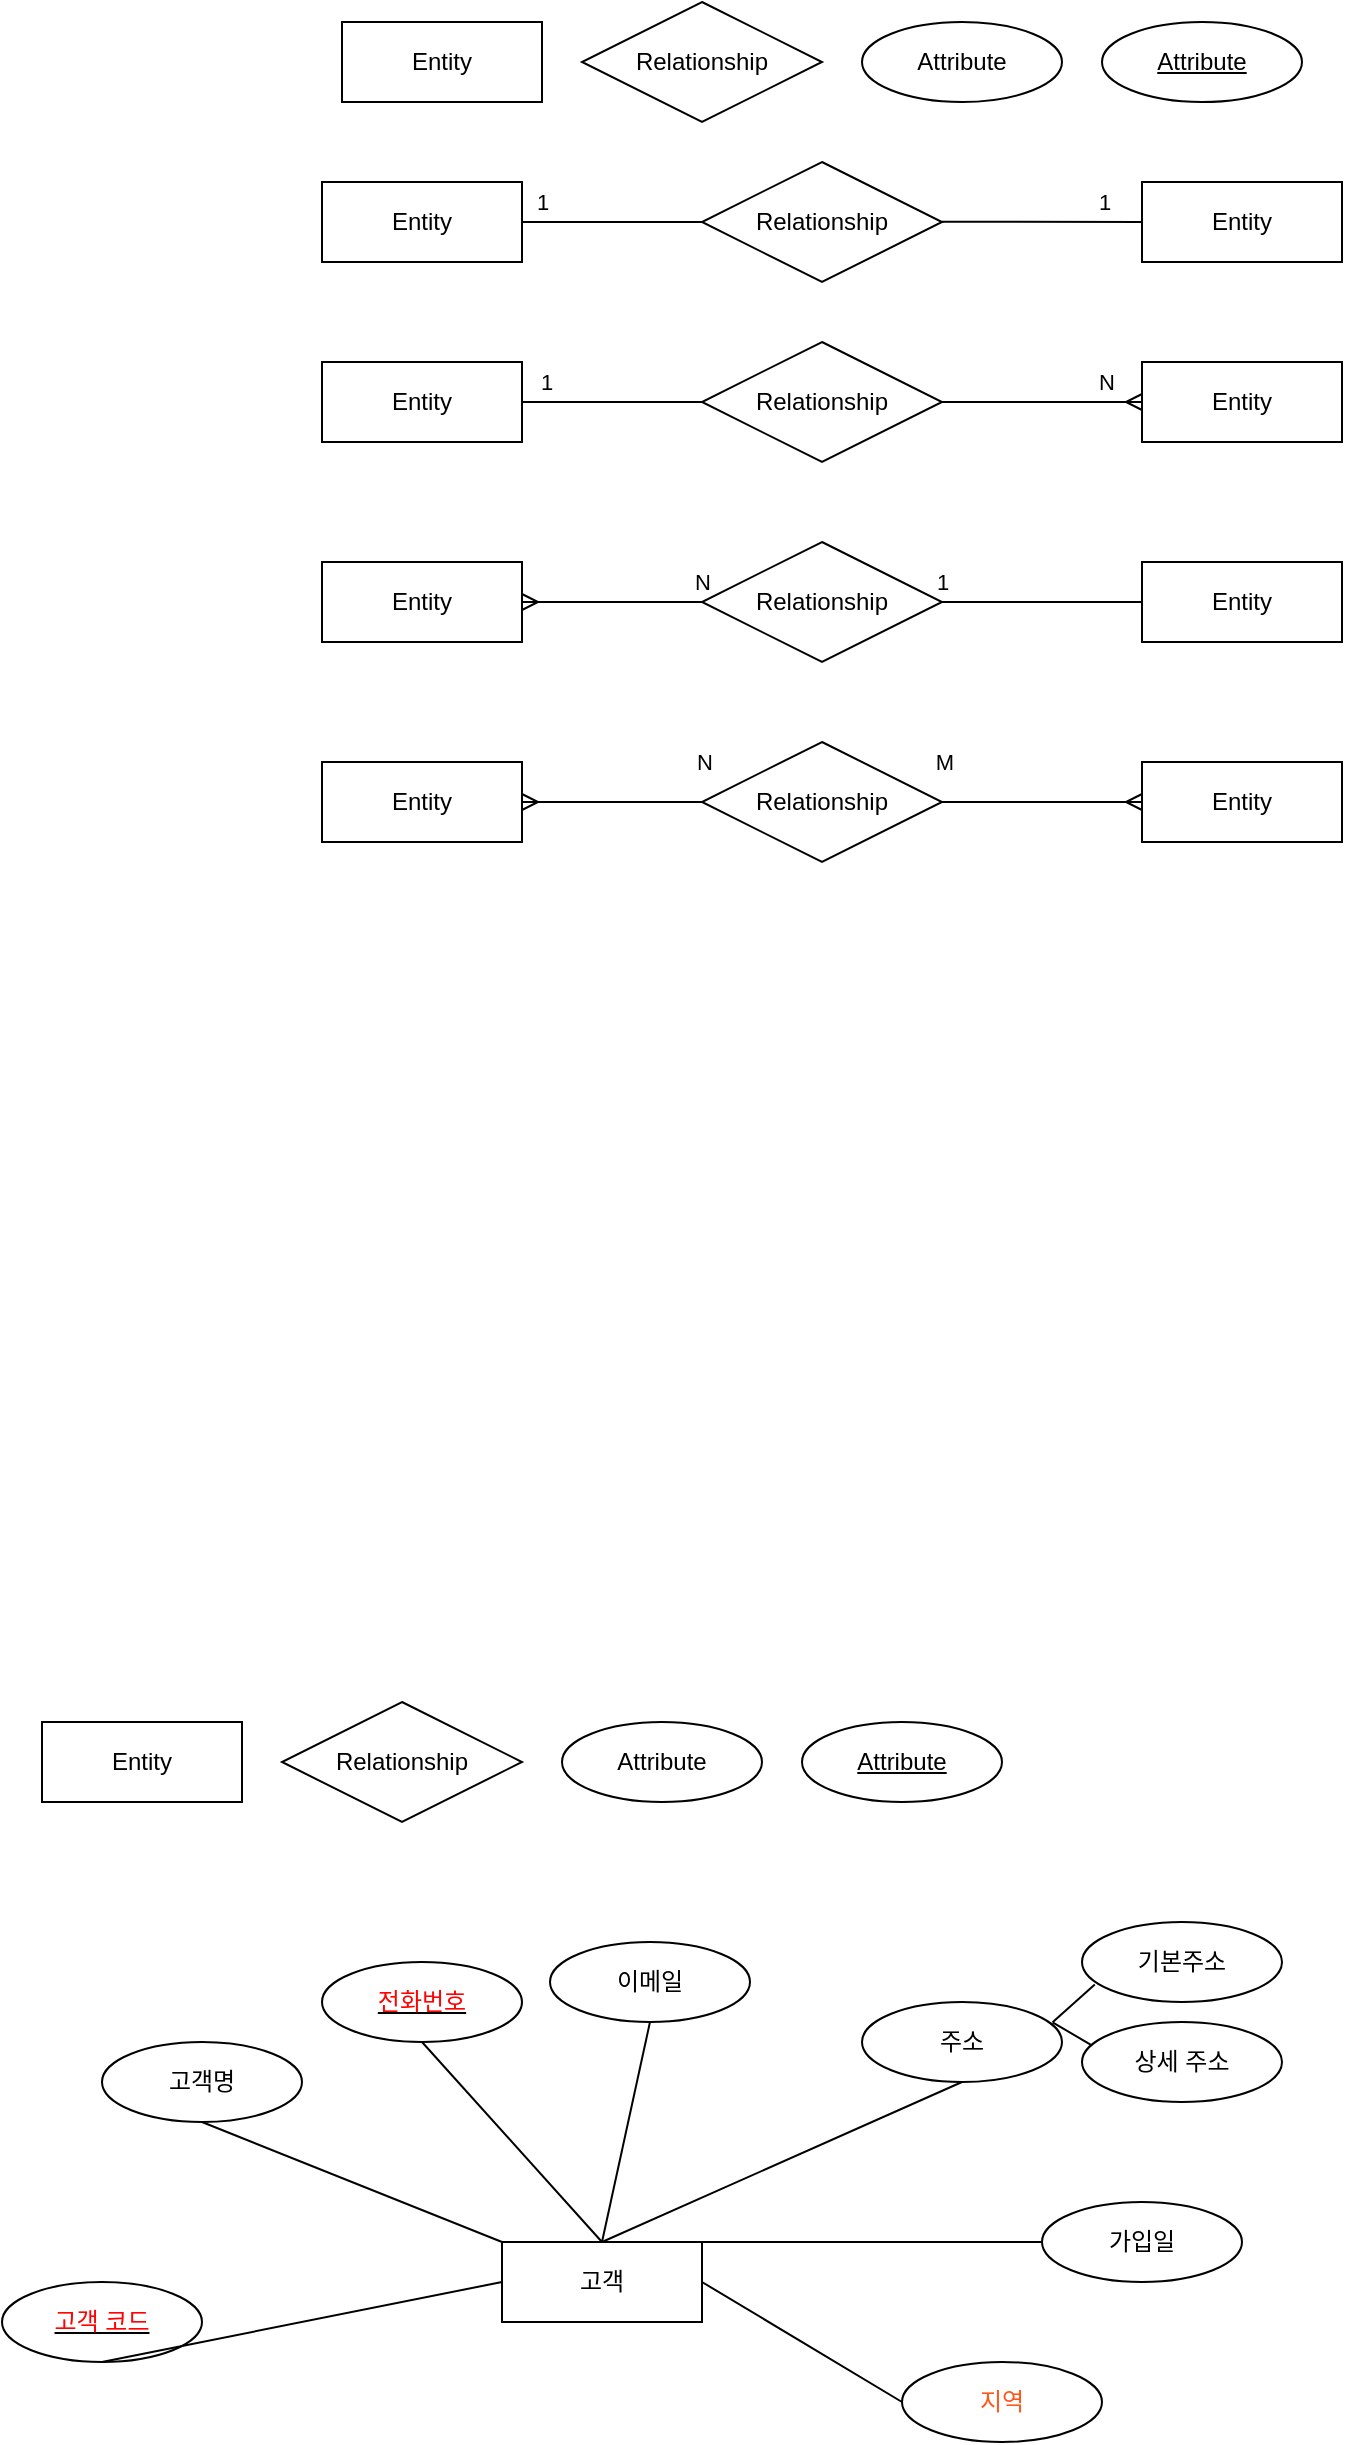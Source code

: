 <mxfile version="26.0.6">
  <diagram name="페이지-1" id="pWOAdBIes4Hdsz3ML0j7">
    <mxGraphModel dx="1195" dy="617" grid="1" gridSize="10" guides="1" tooltips="1" connect="1" arrows="1" fold="1" page="1" pageScale="1" pageWidth="827" pageHeight="1169" math="0" shadow="0">
      <root>
        <mxCell id="0" />
        <mxCell id="1" parent="0" />
        <mxCell id="H3ku75pNalI3m0zlUq1A-1" value="Entity" style="whiteSpace=wrap;html=1;align=center;" vertex="1" parent="1">
          <mxGeometry x="210" y="290" width="100" height="40" as="geometry" />
        </mxCell>
        <mxCell id="H3ku75pNalI3m0zlUq1A-2" value="Relationship" style="shape=rhombus;perimeter=rhombusPerimeter;whiteSpace=wrap;html=1;align=center;" vertex="1" parent="1">
          <mxGeometry x="330" y="280" width="120" height="60" as="geometry" />
        </mxCell>
        <mxCell id="H3ku75pNalI3m0zlUq1A-3" value="Attribute" style="ellipse;whiteSpace=wrap;html=1;align=center;" vertex="1" parent="1">
          <mxGeometry x="470" y="290" width="100" height="40" as="geometry" />
        </mxCell>
        <mxCell id="H3ku75pNalI3m0zlUq1A-4" value="Attribute" style="ellipse;whiteSpace=wrap;html=1;align=center;fontStyle=4;" vertex="1" parent="1">
          <mxGeometry x="590" y="290" width="100" height="40" as="geometry" />
        </mxCell>
        <mxCell id="H3ku75pNalI3m0zlUq1A-5" value="Entity" style="whiteSpace=wrap;html=1;align=center;" vertex="1" parent="1">
          <mxGeometry x="200" y="370" width="100" height="40" as="geometry" />
        </mxCell>
        <mxCell id="H3ku75pNalI3m0zlUq1A-6" value="Relationship" style="shape=rhombus;perimeter=rhombusPerimeter;whiteSpace=wrap;html=1;align=center;" vertex="1" parent="1">
          <mxGeometry x="390" y="360" width="120" height="60" as="geometry" />
        </mxCell>
        <mxCell id="H3ku75pNalI3m0zlUq1A-8" value="Entity" style="whiteSpace=wrap;html=1;align=center;" vertex="1" parent="1">
          <mxGeometry x="610" y="370" width="100" height="40" as="geometry" />
        </mxCell>
        <mxCell id="H3ku75pNalI3m0zlUq1A-9" value="" style="endArrow=none;html=1;rounded=0;exitX=1;exitY=0.5;exitDx=0;exitDy=0;entryX=0;entryY=0.5;entryDx=0;entryDy=0;" edge="1" parent="1" source="H3ku75pNalI3m0zlUq1A-5" target="H3ku75pNalI3m0zlUq1A-6">
          <mxGeometry relative="1" as="geometry">
            <mxPoint x="660" y="370" as="sourcePoint" />
            <mxPoint x="820" y="370" as="targetPoint" />
          </mxGeometry>
        </mxCell>
        <mxCell id="H3ku75pNalI3m0zlUq1A-27" value="1" style="edgeLabel;html=1;align=center;verticalAlign=middle;resizable=0;points=[];" vertex="1" connectable="0" parent="H3ku75pNalI3m0zlUq1A-9">
          <mxGeometry x="-0.644" y="-1" relative="1" as="geometry">
            <mxPoint x="-6" y="-11" as="offset" />
          </mxGeometry>
        </mxCell>
        <mxCell id="H3ku75pNalI3m0zlUq1A-10" value="" style="endArrow=none;html=1;rounded=0;exitX=1;exitY=0.5;exitDx=0;exitDy=0;entryX=0;entryY=0.5;entryDx=0;entryDy=0;" edge="1" parent="1" target="H3ku75pNalI3m0zlUq1A-8">
          <mxGeometry relative="1" as="geometry">
            <mxPoint x="510" y="389.83" as="sourcePoint" />
            <mxPoint x="520" y="390" as="targetPoint" />
          </mxGeometry>
        </mxCell>
        <mxCell id="H3ku75pNalI3m0zlUq1A-28" value="1" style="edgeLabel;html=1;align=center;verticalAlign=middle;resizable=0;points=[];" vertex="1" connectable="0" parent="H3ku75pNalI3m0zlUq1A-10">
          <mxGeometry x="0.622" y="2" relative="1" as="geometry">
            <mxPoint y="-8" as="offset" />
          </mxGeometry>
        </mxCell>
        <mxCell id="H3ku75pNalI3m0zlUq1A-12" value="Entity" style="whiteSpace=wrap;html=1;align=center;" vertex="1" parent="1">
          <mxGeometry x="200" y="460" width="100" height="40" as="geometry" />
        </mxCell>
        <mxCell id="H3ku75pNalI3m0zlUq1A-13" value="Relationship" style="shape=rhombus;perimeter=rhombusPerimeter;whiteSpace=wrap;html=1;align=center;" vertex="1" parent="1">
          <mxGeometry x="390" y="450" width="120" height="60" as="geometry" />
        </mxCell>
        <mxCell id="H3ku75pNalI3m0zlUq1A-14" value="Entity" style="whiteSpace=wrap;html=1;align=center;" vertex="1" parent="1">
          <mxGeometry x="610" y="460" width="100" height="40" as="geometry" />
        </mxCell>
        <mxCell id="H3ku75pNalI3m0zlUq1A-15" value="" style="endArrow=none;html=1;rounded=0;exitX=1;exitY=0.5;exitDx=0;exitDy=0;entryX=0;entryY=0.5;entryDx=0;entryDy=0;" edge="1" source="H3ku75pNalI3m0zlUq1A-12" target="H3ku75pNalI3m0zlUq1A-13" parent="1">
          <mxGeometry relative="1" as="geometry">
            <mxPoint x="660" y="460" as="sourcePoint" />
            <mxPoint x="820" y="460" as="targetPoint" />
          </mxGeometry>
        </mxCell>
        <mxCell id="H3ku75pNalI3m0zlUq1A-32" value="1" style="edgeLabel;html=1;align=center;verticalAlign=middle;resizable=0;points=[];" vertex="1" connectable="0" parent="H3ku75pNalI3m0zlUq1A-15">
          <mxGeometry x="-0.73" relative="1" as="geometry">
            <mxPoint y="-10" as="offset" />
          </mxGeometry>
        </mxCell>
        <mxCell id="H3ku75pNalI3m0zlUq1A-17" value="Entity" style="whiteSpace=wrap;html=1;align=center;" vertex="1" parent="1">
          <mxGeometry x="200" y="560" width="100" height="40" as="geometry" />
        </mxCell>
        <mxCell id="H3ku75pNalI3m0zlUq1A-18" value="Relationship" style="shape=rhombus;perimeter=rhombusPerimeter;whiteSpace=wrap;html=1;align=center;" vertex="1" parent="1">
          <mxGeometry x="390" y="550" width="120" height="60" as="geometry" />
        </mxCell>
        <mxCell id="H3ku75pNalI3m0zlUq1A-19" value="Entity" style="whiteSpace=wrap;html=1;align=center;" vertex="1" parent="1">
          <mxGeometry x="610" y="560" width="100" height="40" as="geometry" />
        </mxCell>
        <mxCell id="H3ku75pNalI3m0zlUq1A-22" value="Entity" style="whiteSpace=wrap;html=1;align=center;" vertex="1" parent="1">
          <mxGeometry x="200" y="660" width="100" height="40" as="geometry" />
        </mxCell>
        <mxCell id="H3ku75pNalI3m0zlUq1A-23" value="Relationship" style="shape=rhombus;perimeter=rhombusPerimeter;whiteSpace=wrap;html=1;align=center;" vertex="1" parent="1">
          <mxGeometry x="390" y="650" width="120" height="60" as="geometry" />
        </mxCell>
        <mxCell id="H3ku75pNalI3m0zlUq1A-24" value="Entity" style="whiteSpace=wrap;html=1;align=center;" vertex="1" parent="1">
          <mxGeometry x="610" y="660" width="100" height="40" as="geometry" />
        </mxCell>
        <mxCell id="H3ku75pNalI3m0zlUq1A-31" value="" style="edgeStyle=entityRelationEdgeStyle;fontSize=12;html=1;endArrow=ERmany;rounded=0;entryX=0;entryY=0.5;entryDx=0;entryDy=0;exitX=1;exitY=0.5;exitDx=0;exitDy=0;" edge="1" parent="1" source="H3ku75pNalI3m0zlUq1A-13" target="H3ku75pNalI3m0zlUq1A-14">
          <mxGeometry width="100" height="100" relative="1" as="geometry">
            <mxPoint x="420" y="550" as="sourcePoint" />
            <mxPoint x="520" y="450" as="targetPoint" />
          </mxGeometry>
        </mxCell>
        <mxCell id="H3ku75pNalI3m0zlUq1A-33" value="N" style="edgeLabel;html=1;align=center;verticalAlign=middle;resizable=0;points=[];" vertex="1" connectable="0" parent="H3ku75pNalI3m0zlUq1A-31">
          <mxGeometry x="0.643" relative="1" as="geometry">
            <mxPoint y="-10" as="offset" />
          </mxGeometry>
        </mxCell>
        <mxCell id="H3ku75pNalI3m0zlUq1A-34" value="" style="edgeStyle=entityRelationEdgeStyle;fontSize=12;html=1;endArrow=ERmany;rounded=0;entryX=1;entryY=0.5;entryDx=0;entryDy=0;exitX=0;exitY=0.5;exitDx=0;exitDy=0;" edge="1" parent="1" source="H3ku75pNalI3m0zlUq1A-18" target="H3ku75pNalI3m0zlUq1A-17">
          <mxGeometry width="100" height="100" relative="1" as="geometry">
            <mxPoint x="500" y="600" as="sourcePoint" />
            <mxPoint x="600" y="500" as="targetPoint" />
          </mxGeometry>
        </mxCell>
        <mxCell id="H3ku75pNalI3m0zlUq1A-35" value="N" style="edgeLabel;html=1;align=center;verticalAlign=middle;resizable=0;points=[];" vertex="1" connectable="0" parent="H3ku75pNalI3m0zlUq1A-34">
          <mxGeometry x="0.654" y="-2" relative="1" as="geometry">
            <mxPoint x="74" y="-8" as="offset" />
          </mxGeometry>
        </mxCell>
        <mxCell id="H3ku75pNalI3m0zlUq1A-40" value="" style="endArrow=none;html=1;rounded=0;exitX=1;exitY=0.5;exitDx=0;exitDy=0;entryX=0;entryY=0.5;entryDx=0;entryDy=0;" edge="1" parent="1" source="H3ku75pNalI3m0zlUq1A-18" target="H3ku75pNalI3m0zlUq1A-19">
          <mxGeometry relative="1" as="geometry">
            <mxPoint x="470" y="550" as="sourcePoint" />
            <mxPoint x="630" y="550" as="targetPoint" />
          </mxGeometry>
        </mxCell>
        <mxCell id="H3ku75pNalI3m0zlUq1A-41" value="1" style="edgeLabel;html=1;align=center;verticalAlign=middle;resizable=0;points=[];" vertex="1" connectable="0" parent="H3ku75pNalI3m0zlUq1A-40">
          <mxGeometry x="-0.831" y="2" relative="1" as="geometry">
            <mxPoint x="-9" y="-8" as="offset" />
          </mxGeometry>
        </mxCell>
        <mxCell id="H3ku75pNalI3m0zlUq1A-45" value="" style="edgeStyle=entityRelationEdgeStyle;fontSize=12;html=1;endArrow=ERmany;rounded=0;entryX=1;entryY=0.5;entryDx=0;entryDy=0;exitX=0;exitY=0.5;exitDx=0;exitDy=0;" edge="1" parent="1" source="H3ku75pNalI3m0zlUq1A-23" target="H3ku75pNalI3m0zlUq1A-22">
          <mxGeometry width="100" height="100" relative="1" as="geometry">
            <mxPoint x="500" y="600" as="sourcePoint" />
            <mxPoint x="600" y="500" as="targetPoint" />
          </mxGeometry>
        </mxCell>
        <mxCell id="H3ku75pNalI3m0zlUq1A-47" value="N" style="edgeLabel;html=1;align=center;verticalAlign=middle;resizable=0;points=[];" vertex="1" connectable="0" parent="H3ku75pNalI3m0zlUq1A-45">
          <mxGeometry x="-0.651" y="-2" relative="1" as="geometry">
            <mxPoint x="16" y="-18" as="offset" />
          </mxGeometry>
        </mxCell>
        <mxCell id="H3ku75pNalI3m0zlUq1A-46" value="" style="edgeStyle=entityRelationEdgeStyle;fontSize=12;html=1;endArrow=ERmany;rounded=0;entryX=0;entryY=0.5;entryDx=0;entryDy=0;exitX=1;exitY=0.5;exitDx=0;exitDy=0;" edge="1" parent="1" source="H3ku75pNalI3m0zlUq1A-23" target="H3ku75pNalI3m0zlUq1A-24">
          <mxGeometry width="100" height="100" relative="1" as="geometry">
            <mxPoint x="590" y="630" as="sourcePoint" />
            <mxPoint x="500" y="630" as="targetPoint" />
          </mxGeometry>
        </mxCell>
        <mxCell id="H3ku75pNalI3m0zlUq1A-48" value="M" style="edgeLabel;html=1;align=center;verticalAlign=middle;resizable=0;points=[];" vertex="1" connectable="0" parent="H3ku75pNalI3m0zlUq1A-46">
          <mxGeometry x="-0.749" y="-2" relative="1" as="geometry">
            <mxPoint x="-12" y="-22" as="offset" />
          </mxGeometry>
        </mxCell>
        <mxCell id="H3ku75pNalI3m0zlUq1A-49" value="Entity" style="whiteSpace=wrap;html=1;align=center;" vertex="1" parent="1">
          <mxGeometry x="60" y="1140" width="100" height="40" as="geometry" />
        </mxCell>
        <mxCell id="H3ku75pNalI3m0zlUq1A-50" value="Relationship" style="shape=rhombus;perimeter=rhombusPerimeter;whiteSpace=wrap;html=1;align=center;" vertex="1" parent="1">
          <mxGeometry x="180" y="1130" width="120" height="60" as="geometry" />
        </mxCell>
        <mxCell id="H3ku75pNalI3m0zlUq1A-51" value="Attribute" style="ellipse;whiteSpace=wrap;html=1;align=center;" vertex="1" parent="1">
          <mxGeometry x="320" y="1140" width="100" height="40" as="geometry" />
        </mxCell>
        <mxCell id="H3ku75pNalI3m0zlUq1A-52" value="Attribute" style="ellipse;whiteSpace=wrap;html=1;align=center;fontStyle=4;" vertex="1" parent="1">
          <mxGeometry x="440" y="1140" width="100" height="40" as="geometry" />
        </mxCell>
        <mxCell id="H3ku75pNalI3m0zlUq1A-53" value="고객" style="whiteSpace=wrap;html=1;align=center;" vertex="1" parent="1">
          <mxGeometry x="290" y="1400" width="100" height="40" as="geometry" />
        </mxCell>
        <mxCell id="H3ku75pNalI3m0zlUq1A-54" value="&lt;u&gt;&lt;font color=&quot;#ff0202&quot;&gt;고객 코드&lt;/font&gt;&lt;/u&gt;" style="ellipse;whiteSpace=wrap;html=1;align=center;" vertex="1" parent="1">
          <mxGeometry x="40" y="1420" width="100" height="40" as="geometry" />
        </mxCell>
        <mxCell id="H3ku75pNalI3m0zlUq1A-55" value="고객명" style="ellipse;whiteSpace=wrap;html=1;align=center;" vertex="1" parent="1">
          <mxGeometry x="90" y="1300" width="100" height="40" as="geometry" />
        </mxCell>
        <mxCell id="H3ku75pNalI3m0zlUq1A-56" value="&lt;u&gt;&lt;font color=&quot;#ff0202&quot;&gt;전화번호&lt;/font&gt;&lt;/u&gt;" style="ellipse;whiteSpace=wrap;html=1;align=center;" vertex="1" parent="1">
          <mxGeometry x="200" y="1260" width="100" height="40" as="geometry" />
        </mxCell>
        <mxCell id="H3ku75pNalI3m0zlUq1A-57" value="이메일" style="ellipse;whiteSpace=wrap;html=1;align=center;" vertex="1" parent="1">
          <mxGeometry x="314" y="1250" width="100" height="40" as="geometry" />
        </mxCell>
        <mxCell id="H3ku75pNalI3m0zlUq1A-58" value="주소" style="ellipse;whiteSpace=wrap;html=1;align=center;" vertex="1" parent="1">
          <mxGeometry x="470" y="1280" width="100" height="40" as="geometry" />
        </mxCell>
        <mxCell id="H3ku75pNalI3m0zlUq1A-59" value="" style="endArrow=none;html=1;rounded=0;exitX=0.5;exitY=1;exitDx=0;exitDy=0;entryX=0;entryY=0.5;entryDx=0;entryDy=0;" edge="1" parent="1" source="H3ku75pNalI3m0zlUq1A-54" target="H3ku75pNalI3m0zlUq1A-53">
          <mxGeometry relative="1" as="geometry">
            <mxPoint x="460" y="1430" as="sourcePoint" />
            <mxPoint x="620" y="1430" as="targetPoint" />
          </mxGeometry>
        </mxCell>
        <mxCell id="H3ku75pNalI3m0zlUq1A-60" value="" style="endArrow=none;html=1;rounded=0;exitX=0.5;exitY=1;exitDx=0;exitDy=0;entryX=0;entryY=0;entryDx=0;entryDy=0;" edge="1" parent="1" source="H3ku75pNalI3m0zlUq1A-55" target="H3ku75pNalI3m0zlUq1A-53">
          <mxGeometry relative="1" as="geometry">
            <mxPoint x="460" y="1430" as="sourcePoint" />
            <mxPoint x="620" y="1430" as="targetPoint" />
          </mxGeometry>
        </mxCell>
        <mxCell id="H3ku75pNalI3m0zlUq1A-61" value="" style="endArrow=none;html=1;rounded=0;exitX=0.5;exitY=1;exitDx=0;exitDy=0;entryX=0.5;entryY=0;entryDx=0;entryDy=0;" edge="1" parent="1" source="H3ku75pNalI3m0zlUq1A-56" target="H3ku75pNalI3m0zlUq1A-53">
          <mxGeometry relative="1" as="geometry">
            <mxPoint x="460" y="1430" as="sourcePoint" />
            <mxPoint x="620" y="1430" as="targetPoint" />
          </mxGeometry>
        </mxCell>
        <mxCell id="H3ku75pNalI3m0zlUq1A-62" value="" style="endArrow=none;html=1;rounded=0;exitX=0.5;exitY=1;exitDx=0;exitDy=0;entryX=0.5;entryY=0;entryDx=0;entryDy=0;" edge="1" parent="1" source="H3ku75pNalI3m0zlUq1A-57" target="H3ku75pNalI3m0zlUq1A-53">
          <mxGeometry relative="1" as="geometry">
            <mxPoint x="460" y="1430" as="sourcePoint" />
            <mxPoint x="620" y="1430" as="targetPoint" />
          </mxGeometry>
        </mxCell>
        <mxCell id="H3ku75pNalI3m0zlUq1A-63" value="" style="endArrow=none;html=1;rounded=0;exitX=0.5;exitY=1;exitDx=0;exitDy=0;entryX=0.5;entryY=0;entryDx=0;entryDy=0;" edge="1" parent="1" source="H3ku75pNalI3m0zlUq1A-58" target="H3ku75pNalI3m0zlUq1A-53">
          <mxGeometry relative="1" as="geometry">
            <mxPoint x="460" y="1430" as="sourcePoint" />
            <mxPoint x="620" y="1430" as="targetPoint" />
          </mxGeometry>
        </mxCell>
        <mxCell id="H3ku75pNalI3m0zlUq1A-64" value="가입일" style="ellipse;whiteSpace=wrap;html=1;align=center;" vertex="1" parent="1">
          <mxGeometry x="560" y="1380" width="100" height="40" as="geometry" />
        </mxCell>
        <mxCell id="H3ku75pNalI3m0zlUq1A-65" value="&lt;font color=&quot;#ff5619&quot;&gt;지역&lt;/font&gt;" style="ellipse;whiteSpace=wrap;html=1;align=center;" vertex="1" parent="1">
          <mxGeometry x="490" y="1460" width="100" height="40" as="geometry" />
        </mxCell>
        <mxCell id="H3ku75pNalI3m0zlUq1A-67" value="" style="endArrow=none;html=1;rounded=0;exitX=0;exitY=0.5;exitDx=0;exitDy=0;entryX=1;entryY=0;entryDx=0;entryDy=0;" edge="1" parent="1" source="H3ku75pNalI3m0zlUq1A-64" target="H3ku75pNalI3m0zlUq1A-53">
          <mxGeometry relative="1" as="geometry">
            <mxPoint x="460" y="1430" as="sourcePoint" />
            <mxPoint x="620" y="1430" as="targetPoint" />
          </mxGeometry>
        </mxCell>
        <mxCell id="H3ku75pNalI3m0zlUq1A-68" value="" style="endArrow=none;html=1;rounded=0;entryX=1;entryY=0.5;entryDx=0;entryDy=0;exitX=0;exitY=0.5;exitDx=0;exitDy=0;" edge="1" parent="1" source="H3ku75pNalI3m0zlUq1A-65" target="H3ku75pNalI3m0zlUq1A-53">
          <mxGeometry relative="1" as="geometry">
            <mxPoint x="490" y="1540" as="sourcePoint" />
            <mxPoint x="620" y="1430" as="targetPoint" />
          </mxGeometry>
        </mxCell>
        <mxCell id="H3ku75pNalI3m0zlUq1A-71" value="기본주소" style="ellipse;whiteSpace=wrap;html=1;align=center;" vertex="1" parent="1">
          <mxGeometry x="580" y="1240" width="100" height="40" as="geometry" />
        </mxCell>
        <mxCell id="H3ku75pNalI3m0zlUq1A-72" value="상세 주소" style="ellipse;whiteSpace=wrap;html=1;align=center;" vertex="1" parent="1">
          <mxGeometry x="580" y="1290" width="100" height="40" as="geometry" />
        </mxCell>
        <mxCell id="H3ku75pNalI3m0zlUq1A-81" value="" style="endArrow=none;html=1;rounded=0;entryX=0.064;entryY=0.782;entryDx=0;entryDy=0;entryPerimeter=0;exitX=0.953;exitY=0.254;exitDx=0;exitDy=0;exitPerimeter=0;" edge="1" parent="1" source="H3ku75pNalI3m0zlUq1A-58" target="H3ku75pNalI3m0zlUq1A-71">
          <mxGeometry relative="1" as="geometry">
            <mxPoint x="560" y="1289.43" as="sourcePoint" />
            <mxPoint x="720" y="1289.43" as="targetPoint" />
          </mxGeometry>
        </mxCell>
        <mxCell id="H3ku75pNalI3m0zlUq1A-82" value="" style="endArrow=none;html=1;rounded=0;entryX=0.047;entryY=0.289;entryDx=0;entryDy=0;entryPerimeter=0;exitX=0.953;exitY=0.254;exitDx=0;exitDy=0;exitPerimeter=0;" edge="1" parent="1" source="H3ku75pNalI3m0zlUq1A-58" target="H3ku75pNalI3m0zlUq1A-72">
          <mxGeometry relative="1" as="geometry">
            <mxPoint x="560" y="1289.43" as="sourcePoint" />
            <mxPoint x="720" y="1289.43" as="targetPoint" />
          </mxGeometry>
        </mxCell>
      </root>
    </mxGraphModel>
  </diagram>
</mxfile>
